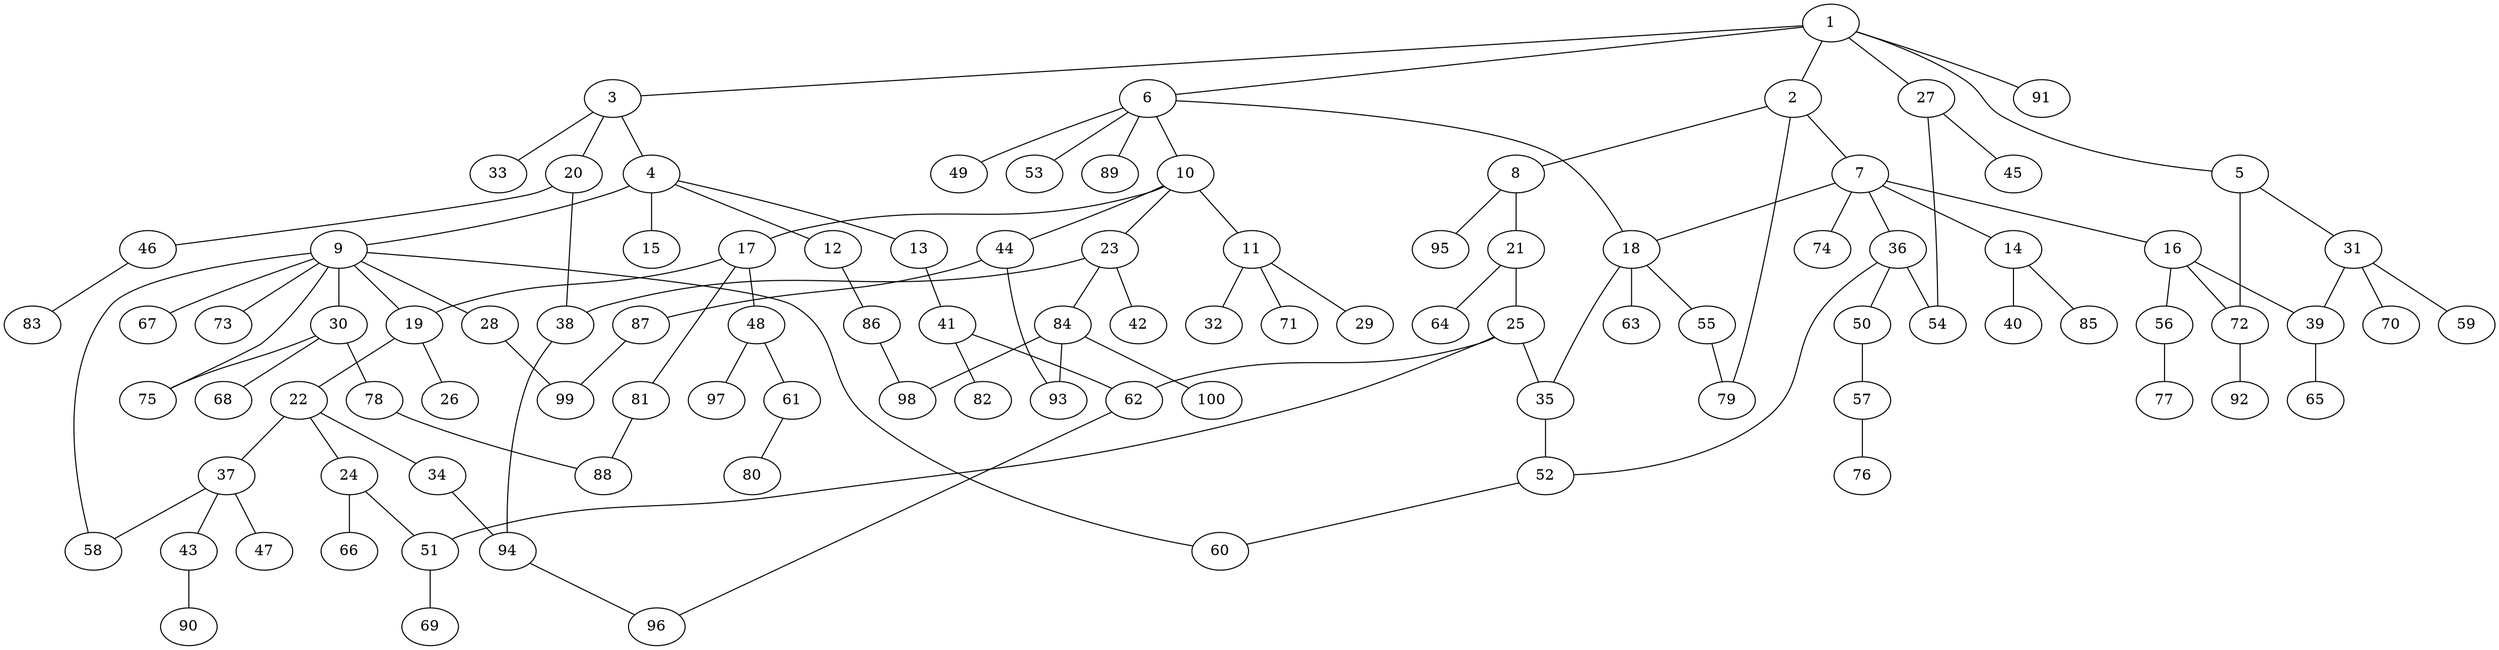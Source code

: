 graph graphname {1--2
1--3
1--5
1--6
1--27
1--91
2--7
2--8
2--79
3--4
3--20
3--33
4--9
4--12
4--13
4--15
5--31
5--72
6--10
6--18
6--49
6--53
6--89
7--14
7--16
7--18
7--36
7--74
8--21
8--95
9--19
9--28
9--30
9--58
9--60
9--67
9--73
9--75
10--11
10--17
10--23
10--44
11--29
11--32
11--71
12--86
13--41
14--40
14--85
16--39
16--56
16--72
17--19
17--48
17--81
18--35
18--55
18--63
19--22
19--26
20--38
20--46
21--25
21--64
22--24
22--34
22--37
23--38
23--42
23--84
24--51
24--66
25--35
25--51
25--62
27--45
27--54
28--99
30--68
30--75
30--78
31--39
31--59
31--70
34--94
35--52
36--50
36--52
36--54
37--43
37--47
37--58
38--94
39--65
41--62
41--82
43--90
44--87
44--93
46--83
48--61
48--97
50--57
51--69
52--60
55--79
56--77
57--76
61--80
62--96
72--92
78--88
81--88
84--93
84--98
84--100
86--98
87--99
94--96
}
